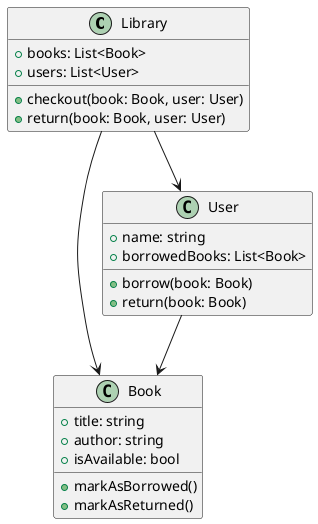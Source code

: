 @startuml BetterLibraryDesign

class Library {
  +books: List<Book>
  +users: List<User>
  +checkout(book: Book, user: User)
  +return(book: Book, user: User)
}

class Book {
  +title: string
  +author: string
  +isAvailable: bool
  +markAsBorrowed()
  +markAsReturned()
}

class User {
  +name: string
  +borrowedBooks: List<Book>
  +borrow(book: Book)
  +return(book: Book)
}

Library --> Book
Library --> User
User --> Book

@enduml
